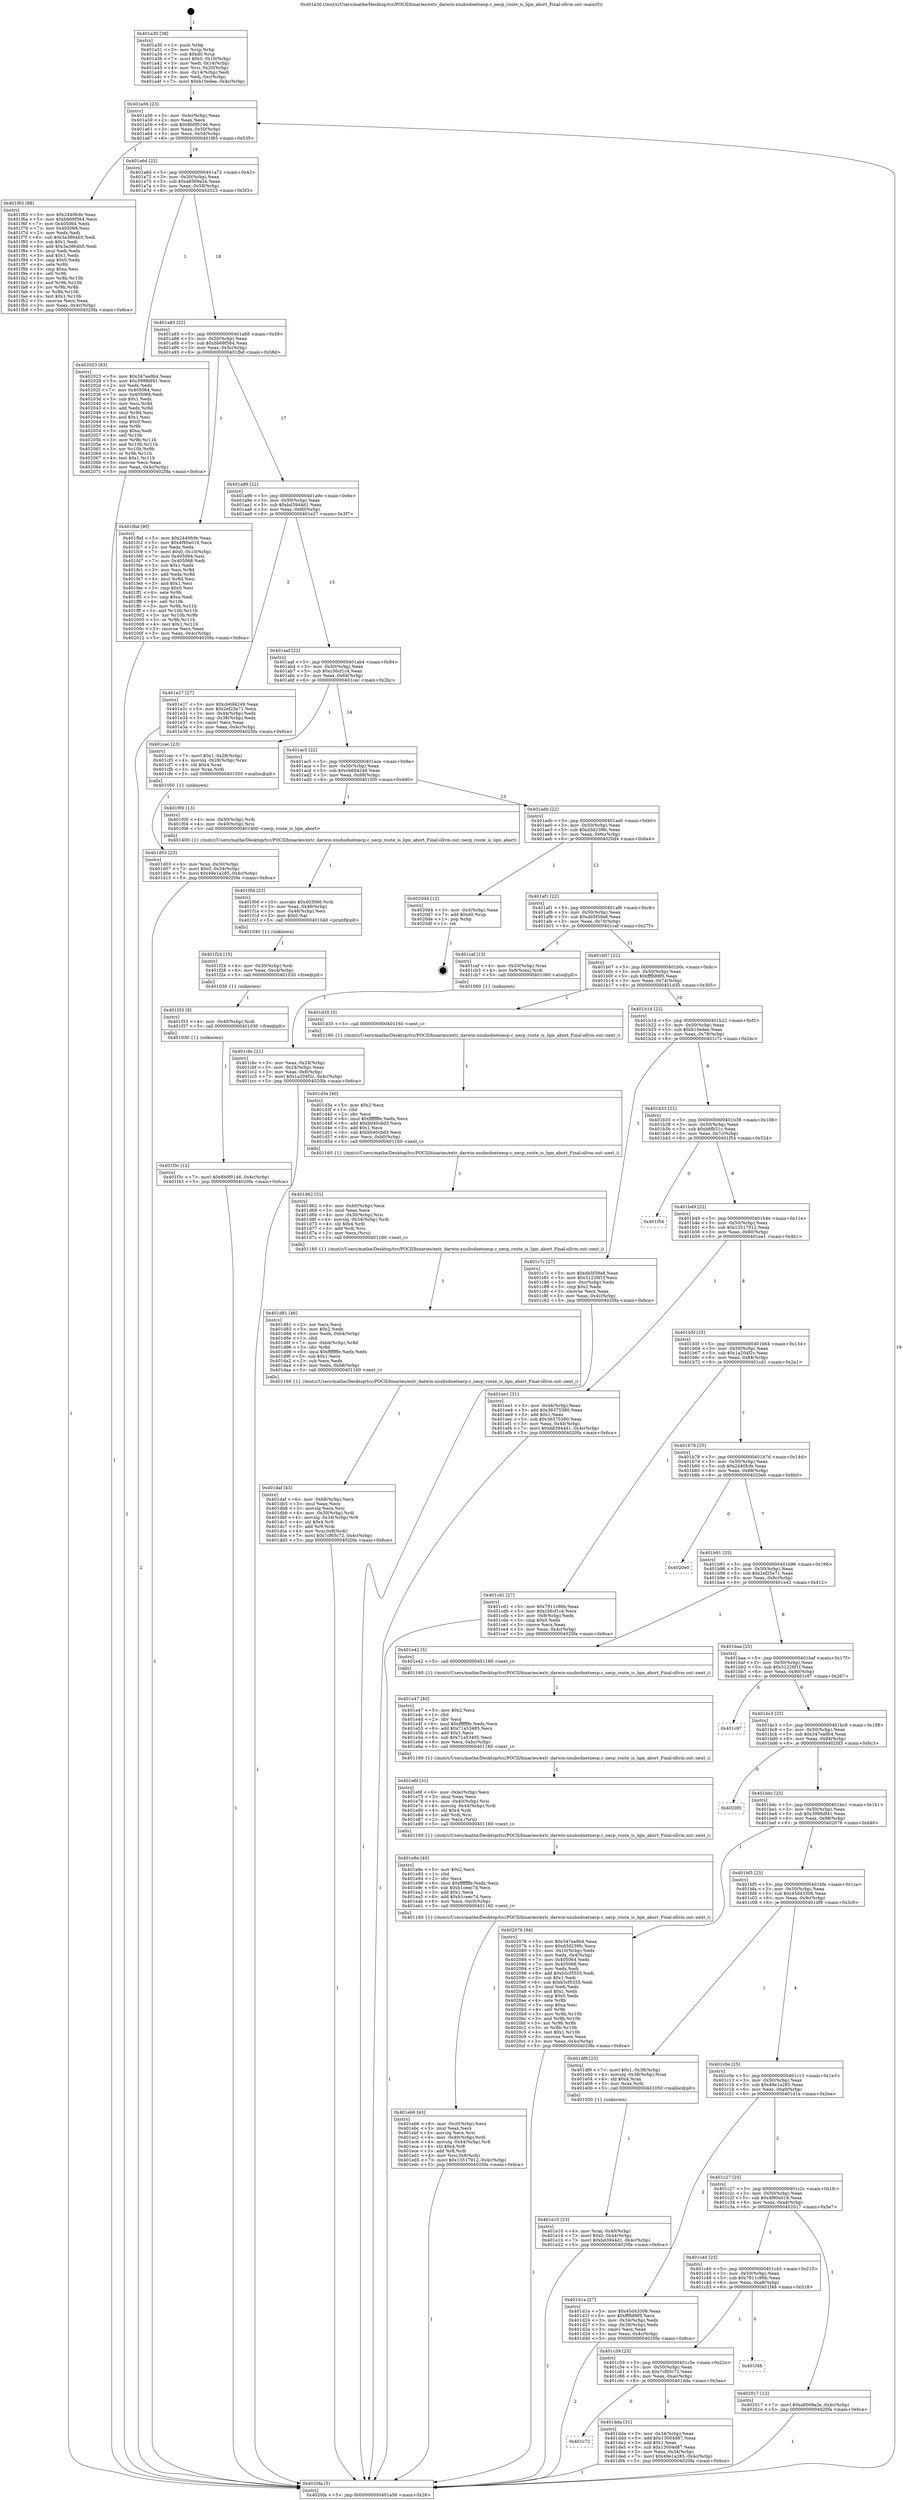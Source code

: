 digraph "0x401a30" {
  label = "0x401a30 (/mnt/c/Users/mathe/Desktop/tcc/POCII/binaries/extr_darwin-xnubsdnetnecp.c_necp_route_is_lqm_abort_Final-ollvm.out::main(0))"
  labelloc = "t"
  node[shape=record]

  Entry [label="",width=0.3,height=0.3,shape=circle,fillcolor=black,style=filled]
  "0x401a56" [label="{
     0x401a56 [23]\l
     | [instrs]\l
     &nbsp;&nbsp;0x401a56 \<+3\>: mov -0x4c(%rbp),%eax\l
     &nbsp;&nbsp;0x401a59 \<+2\>: mov %eax,%ecx\l
     &nbsp;&nbsp;0x401a5b \<+6\>: sub $0x8b0f0146,%ecx\l
     &nbsp;&nbsp;0x401a61 \<+3\>: mov %eax,-0x50(%rbp)\l
     &nbsp;&nbsp;0x401a64 \<+3\>: mov %ecx,-0x54(%rbp)\l
     &nbsp;&nbsp;0x401a67 \<+6\>: je 0000000000401f65 \<main+0x535\>\l
  }"]
  "0x401f65" [label="{
     0x401f65 [88]\l
     | [instrs]\l
     &nbsp;&nbsp;0x401f65 \<+5\>: mov $0x2440fcfe,%eax\l
     &nbsp;&nbsp;0x401f6a \<+5\>: mov $0xbb69f564,%ecx\l
     &nbsp;&nbsp;0x401f6f \<+7\>: mov 0x405064,%edx\l
     &nbsp;&nbsp;0x401f76 \<+7\>: mov 0x405068,%esi\l
     &nbsp;&nbsp;0x401f7d \<+2\>: mov %edx,%edi\l
     &nbsp;&nbsp;0x401f7f \<+6\>: sub $0x3a3864b5,%edi\l
     &nbsp;&nbsp;0x401f85 \<+3\>: sub $0x1,%edi\l
     &nbsp;&nbsp;0x401f88 \<+6\>: add $0x3a3864b5,%edi\l
     &nbsp;&nbsp;0x401f8e \<+3\>: imul %edi,%edx\l
     &nbsp;&nbsp;0x401f91 \<+3\>: and $0x1,%edx\l
     &nbsp;&nbsp;0x401f94 \<+3\>: cmp $0x0,%edx\l
     &nbsp;&nbsp;0x401f97 \<+4\>: sete %r8b\l
     &nbsp;&nbsp;0x401f9b \<+3\>: cmp $0xa,%esi\l
     &nbsp;&nbsp;0x401f9e \<+4\>: setl %r9b\l
     &nbsp;&nbsp;0x401fa2 \<+3\>: mov %r8b,%r10b\l
     &nbsp;&nbsp;0x401fa5 \<+3\>: and %r9b,%r10b\l
     &nbsp;&nbsp;0x401fa8 \<+3\>: xor %r9b,%r8b\l
     &nbsp;&nbsp;0x401fab \<+3\>: or %r8b,%r10b\l
     &nbsp;&nbsp;0x401fae \<+4\>: test $0x1,%r10b\l
     &nbsp;&nbsp;0x401fb2 \<+3\>: cmovne %ecx,%eax\l
     &nbsp;&nbsp;0x401fb5 \<+3\>: mov %eax,-0x4c(%rbp)\l
     &nbsp;&nbsp;0x401fb8 \<+5\>: jmp 00000000004020fa \<main+0x6ca\>\l
  }"]
  "0x401a6d" [label="{
     0x401a6d [22]\l
     | [instrs]\l
     &nbsp;&nbsp;0x401a6d \<+5\>: jmp 0000000000401a72 \<main+0x42\>\l
     &nbsp;&nbsp;0x401a72 \<+3\>: mov -0x50(%rbp),%eax\l
     &nbsp;&nbsp;0x401a75 \<+5\>: sub $0xa8569a2e,%eax\l
     &nbsp;&nbsp;0x401a7a \<+3\>: mov %eax,-0x58(%rbp)\l
     &nbsp;&nbsp;0x401a7d \<+6\>: je 0000000000402023 \<main+0x5f3\>\l
  }"]
  Exit [label="",width=0.3,height=0.3,shape=circle,fillcolor=black,style=filled,peripheries=2]
  "0x402023" [label="{
     0x402023 [83]\l
     | [instrs]\l
     &nbsp;&nbsp;0x402023 \<+5\>: mov $0x347ea9b4,%eax\l
     &nbsp;&nbsp;0x402028 \<+5\>: mov $0x3998df41,%ecx\l
     &nbsp;&nbsp;0x40202d \<+2\>: xor %edx,%edx\l
     &nbsp;&nbsp;0x40202f \<+7\>: mov 0x405064,%esi\l
     &nbsp;&nbsp;0x402036 \<+7\>: mov 0x405068,%edi\l
     &nbsp;&nbsp;0x40203d \<+3\>: sub $0x1,%edx\l
     &nbsp;&nbsp;0x402040 \<+3\>: mov %esi,%r8d\l
     &nbsp;&nbsp;0x402043 \<+3\>: add %edx,%r8d\l
     &nbsp;&nbsp;0x402046 \<+4\>: imul %r8d,%esi\l
     &nbsp;&nbsp;0x40204a \<+3\>: and $0x1,%esi\l
     &nbsp;&nbsp;0x40204d \<+3\>: cmp $0x0,%esi\l
     &nbsp;&nbsp;0x402050 \<+4\>: sete %r9b\l
     &nbsp;&nbsp;0x402054 \<+3\>: cmp $0xa,%edi\l
     &nbsp;&nbsp;0x402057 \<+4\>: setl %r10b\l
     &nbsp;&nbsp;0x40205b \<+3\>: mov %r9b,%r11b\l
     &nbsp;&nbsp;0x40205e \<+3\>: and %r10b,%r11b\l
     &nbsp;&nbsp;0x402061 \<+3\>: xor %r10b,%r9b\l
     &nbsp;&nbsp;0x402064 \<+3\>: or %r9b,%r11b\l
     &nbsp;&nbsp;0x402067 \<+4\>: test $0x1,%r11b\l
     &nbsp;&nbsp;0x40206b \<+3\>: cmovne %ecx,%eax\l
     &nbsp;&nbsp;0x40206e \<+3\>: mov %eax,-0x4c(%rbp)\l
     &nbsp;&nbsp;0x402071 \<+5\>: jmp 00000000004020fa \<main+0x6ca\>\l
  }"]
  "0x401a83" [label="{
     0x401a83 [22]\l
     | [instrs]\l
     &nbsp;&nbsp;0x401a83 \<+5\>: jmp 0000000000401a88 \<main+0x58\>\l
     &nbsp;&nbsp;0x401a88 \<+3\>: mov -0x50(%rbp),%eax\l
     &nbsp;&nbsp;0x401a8b \<+5\>: sub $0xbb69f564,%eax\l
     &nbsp;&nbsp;0x401a90 \<+3\>: mov %eax,-0x5c(%rbp)\l
     &nbsp;&nbsp;0x401a93 \<+6\>: je 0000000000401fbd \<main+0x58d\>\l
  }"]
  "0x401f3c" [label="{
     0x401f3c [12]\l
     | [instrs]\l
     &nbsp;&nbsp;0x401f3c \<+7\>: movl $0x8b0f0146,-0x4c(%rbp)\l
     &nbsp;&nbsp;0x401f43 \<+5\>: jmp 00000000004020fa \<main+0x6ca\>\l
  }"]
  "0x401fbd" [label="{
     0x401fbd [90]\l
     | [instrs]\l
     &nbsp;&nbsp;0x401fbd \<+5\>: mov $0x2440fcfe,%eax\l
     &nbsp;&nbsp;0x401fc2 \<+5\>: mov $0x4f90a016,%ecx\l
     &nbsp;&nbsp;0x401fc7 \<+2\>: xor %edx,%edx\l
     &nbsp;&nbsp;0x401fc9 \<+7\>: movl $0x0,-0x10(%rbp)\l
     &nbsp;&nbsp;0x401fd0 \<+7\>: mov 0x405064,%esi\l
     &nbsp;&nbsp;0x401fd7 \<+7\>: mov 0x405068,%edi\l
     &nbsp;&nbsp;0x401fde \<+3\>: sub $0x1,%edx\l
     &nbsp;&nbsp;0x401fe1 \<+3\>: mov %esi,%r8d\l
     &nbsp;&nbsp;0x401fe4 \<+3\>: add %edx,%r8d\l
     &nbsp;&nbsp;0x401fe7 \<+4\>: imul %r8d,%esi\l
     &nbsp;&nbsp;0x401feb \<+3\>: and $0x1,%esi\l
     &nbsp;&nbsp;0x401fee \<+3\>: cmp $0x0,%esi\l
     &nbsp;&nbsp;0x401ff1 \<+4\>: sete %r9b\l
     &nbsp;&nbsp;0x401ff5 \<+3\>: cmp $0xa,%edi\l
     &nbsp;&nbsp;0x401ff8 \<+4\>: setl %r10b\l
     &nbsp;&nbsp;0x401ffc \<+3\>: mov %r9b,%r11b\l
     &nbsp;&nbsp;0x401fff \<+3\>: and %r10b,%r11b\l
     &nbsp;&nbsp;0x402002 \<+3\>: xor %r10b,%r9b\l
     &nbsp;&nbsp;0x402005 \<+3\>: or %r9b,%r11b\l
     &nbsp;&nbsp;0x402008 \<+4\>: test $0x1,%r11b\l
     &nbsp;&nbsp;0x40200c \<+3\>: cmovne %ecx,%eax\l
     &nbsp;&nbsp;0x40200f \<+3\>: mov %eax,-0x4c(%rbp)\l
     &nbsp;&nbsp;0x402012 \<+5\>: jmp 00000000004020fa \<main+0x6ca\>\l
  }"]
  "0x401a99" [label="{
     0x401a99 [22]\l
     | [instrs]\l
     &nbsp;&nbsp;0x401a99 \<+5\>: jmp 0000000000401a9e \<main+0x6e\>\l
     &nbsp;&nbsp;0x401a9e \<+3\>: mov -0x50(%rbp),%eax\l
     &nbsp;&nbsp;0x401aa1 \<+5\>: sub $0xbd3944d1,%eax\l
     &nbsp;&nbsp;0x401aa6 \<+3\>: mov %eax,-0x60(%rbp)\l
     &nbsp;&nbsp;0x401aa9 \<+6\>: je 0000000000401e27 \<main+0x3f7\>\l
  }"]
  "0x401f33" [label="{
     0x401f33 [9]\l
     | [instrs]\l
     &nbsp;&nbsp;0x401f33 \<+4\>: mov -0x40(%rbp),%rdi\l
     &nbsp;&nbsp;0x401f37 \<+5\>: call 0000000000401030 \<free@plt\>\l
     | [calls]\l
     &nbsp;&nbsp;0x401030 \{1\} (unknown)\l
  }"]
  "0x401e27" [label="{
     0x401e27 [27]\l
     | [instrs]\l
     &nbsp;&nbsp;0x401e27 \<+5\>: mov $0xcb694249,%eax\l
     &nbsp;&nbsp;0x401e2c \<+5\>: mov $0x2ef25e71,%ecx\l
     &nbsp;&nbsp;0x401e31 \<+3\>: mov -0x44(%rbp),%edx\l
     &nbsp;&nbsp;0x401e34 \<+3\>: cmp -0x38(%rbp),%edx\l
     &nbsp;&nbsp;0x401e37 \<+3\>: cmovl %ecx,%eax\l
     &nbsp;&nbsp;0x401e3a \<+3\>: mov %eax,-0x4c(%rbp)\l
     &nbsp;&nbsp;0x401e3d \<+5\>: jmp 00000000004020fa \<main+0x6ca\>\l
  }"]
  "0x401aaf" [label="{
     0x401aaf [22]\l
     | [instrs]\l
     &nbsp;&nbsp;0x401aaf \<+5\>: jmp 0000000000401ab4 \<main+0x84\>\l
     &nbsp;&nbsp;0x401ab4 \<+3\>: mov -0x50(%rbp),%eax\l
     &nbsp;&nbsp;0x401ab7 \<+5\>: sub $0xc56cf1c4,%eax\l
     &nbsp;&nbsp;0x401abc \<+3\>: mov %eax,-0x64(%rbp)\l
     &nbsp;&nbsp;0x401abf \<+6\>: je 0000000000401cec \<main+0x2bc\>\l
  }"]
  "0x401f24" [label="{
     0x401f24 [15]\l
     | [instrs]\l
     &nbsp;&nbsp;0x401f24 \<+4\>: mov -0x30(%rbp),%rdi\l
     &nbsp;&nbsp;0x401f28 \<+6\>: mov %eax,-0xc4(%rbp)\l
     &nbsp;&nbsp;0x401f2e \<+5\>: call 0000000000401030 \<free@plt\>\l
     | [calls]\l
     &nbsp;&nbsp;0x401030 \{1\} (unknown)\l
  }"]
  "0x401cec" [label="{
     0x401cec [23]\l
     | [instrs]\l
     &nbsp;&nbsp;0x401cec \<+7\>: movl $0x1,-0x28(%rbp)\l
     &nbsp;&nbsp;0x401cf3 \<+4\>: movslq -0x28(%rbp),%rax\l
     &nbsp;&nbsp;0x401cf7 \<+4\>: shl $0x4,%rax\l
     &nbsp;&nbsp;0x401cfb \<+3\>: mov %rax,%rdi\l
     &nbsp;&nbsp;0x401cfe \<+5\>: call 0000000000401050 \<malloc@plt\>\l
     | [calls]\l
     &nbsp;&nbsp;0x401050 \{1\} (unknown)\l
  }"]
  "0x401ac5" [label="{
     0x401ac5 [22]\l
     | [instrs]\l
     &nbsp;&nbsp;0x401ac5 \<+5\>: jmp 0000000000401aca \<main+0x9a\>\l
     &nbsp;&nbsp;0x401aca \<+3\>: mov -0x50(%rbp),%eax\l
     &nbsp;&nbsp;0x401acd \<+5\>: sub $0xcb694249,%eax\l
     &nbsp;&nbsp;0x401ad2 \<+3\>: mov %eax,-0x68(%rbp)\l
     &nbsp;&nbsp;0x401ad5 \<+6\>: je 0000000000401f00 \<main+0x4d0\>\l
  }"]
  "0x401f0d" [label="{
     0x401f0d [23]\l
     | [instrs]\l
     &nbsp;&nbsp;0x401f0d \<+10\>: movabs $0x4030b6,%rdi\l
     &nbsp;&nbsp;0x401f17 \<+3\>: mov %eax,-0x48(%rbp)\l
     &nbsp;&nbsp;0x401f1a \<+3\>: mov -0x48(%rbp),%esi\l
     &nbsp;&nbsp;0x401f1d \<+2\>: mov $0x0,%al\l
     &nbsp;&nbsp;0x401f1f \<+5\>: call 0000000000401040 \<printf@plt\>\l
     | [calls]\l
     &nbsp;&nbsp;0x401040 \{1\} (unknown)\l
  }"]
  "0x401f00" [label="{
     0x401f00 [13]\l
     | [instrs]\l
     &nbsp;&nbsp;0x401f00 \<+4\>: mov -0x30(%rbp),%rdi\l
     &nbsp;&nbsp;0x401f04 \<+4\>: mov -0x40(%rbp),%rsi\l
     &nbsp;&nbsp;0x401f08 \<+5\>: call 0000000000401400 \<necp_route_is_lqm_abort\>\l
     | [calls]\l
     &nbsp;&nbsp;0x401400 \{1\} (/mnt/c/Users/mathe/Desktop/tcc/POCII/binaries/extr_darwin-xnubsdnetnecp.c_necp_route_is_lqm_abort_Final-ollvm.out::necp_route_is_lqm_abort)\l
  }"]
  "0x401adb" [label="{
     0x401adb [22]\l
     | [instrs]\l
     &nbsp;&nbsp;0x401adb \<+5\>: jmp 0000000000401ae0 \<main+0xb0\>\l
     &nbsp;&nbsp;0x401ae0 \<+3\>: mov -0x50(%rbp),%eax\l
     &nbsp;&nbsp;0x401ae3 \<+5\>: sub $0xd3d239fc,%eax\l
     &nbsp;&nbsp;0x401ae8 \<+3\>: mov %eax,-0x6c(%rbp)\l
     &nbsp;&nbsp;0x401aeb \<+6\>: je 00000000004020d4 \<main+0x6a4\>\l
  }"]
  "0x401eb6" [label="{
     0x401eb6 [43]\l
     | [instrs]\l
     &nbsp;&nbsp;0x401eb6 \<+6\>: mov -0xc0(%rbp),%ecx\l
     &nbsp;&nbsp;0x401ebc \<+3\>: imul %eax,%ecx\l
     &nbsp;&nbsp;0x401ebf \<+3\>: movslq %ecx,%rsi\l
     &nbsp;&nbsp;0x401ec2 \<+4\>: mov -0x40(%rbp),%rdi\l
     &nbsp;&nbsp;0x401ec6 \<+4\>: movslq -0x44(%rbp),%r8\l
     &nbsp;&nbsp;0x401eca \<+4\>: shl $0x4,%r8\l
     &nbsp;&nbsp;0x401ece \<+3\>: add %r8,%rdi\l
     &nbsp;&nbsp;0x401ed1 \<+4\>: mov %rsi,0x8(%rdi)\l
     &nbsp;&nbsp;0x401ed5 \<+7\>: movl $0x13517912,-0x4c(%rbp)\l
     &nbsp;&nbsp;0x401edc \<+5\>: jmp 00000000004020fa \<main+0x6ca\>\l
  }"]
  "0x4020d4" [label="{
     0x4020d4 [12]\l
     | [instrs]\l
     &nbsp;&nbsp;0x4020d4 \<+3\>: mov -0x4(%rbp),%eax\l
     &nbsp;&nbsp;0x4020d7 \<+7\>: add $0xd0,%rsp\l
     &nbsp;&nbsp;0x4020de \<+1\>: pop %rbp\l
     &nbsp;&nbsp;0x4020df \<+1\>: ret\l
  }"]
  "0x401af1" [label="{
     0x401af1 [22]\l
     | [instrs]\l
     &nbsp;&nbsp;0x401af1 \<+5\>: jmp 0000000000401af6 \<main+0xc6\>\l
     &nbsp;&nbsp;0x401af6 \<+3\>: mov -0x50(%rbp),%eax\l
     &nbsp;&nbsp;0x401af9 \<+5\>: sub $0xdb5f39a8,%eax\l
     &nbsp;&nbsp;0x401afe \<+3\>: mov %eax,-0x70(%rbp)\l
     &nbsp;&nbsp;0x401b01 \<+6\>: je 0000000000401caf \<main+0x27f\>\l
  }"]
  "0x401e8e" [label="{
     0x401e8e [40]\l
     | [instrs]\l
     &nbsp;&nbsp;0x401e8e \<+5\>: mov $0x2,%ecx\l
     &nbsp;&nbsp;0x401e93 \<+1\>: cltd\l
     &nbsp;&nbsp;0x401e94 \<+2\>: idiv %ecx\l
     &nbsp;&nbsp;0x401e96 \<+6\>: imul $0xfffffffe,%edx,%ecx\l
     &nbsp;&nbsp;0x401e9c \<+6\>: sub $0xb1ceec7d,%ecx\l
     &nbsp;&nbsp;0x401ea2 \<+3\>: add $0x1,%ecx\l
     &nbsp;&nbsp;0x401ea5 \<+6\>: add $0xb1ceec7d,%ecx\l
     &nbsp;&nbsp;0x401eab \<+6\>: mov %ecx,-0xc0(%rbp)\l
     &nbsp;&nbsp;0x401eb1 \<+5\>: call 0000000000401160 \<next_i\>\l
     | [calls]\l
     &nbsp;&nbsp;0x401160 \{1\} (/mnt/c/Users/mathe/Desktop/tcc/POCII/binaries/extr_darwin-xnubsdnetnecp.c_necp_route_is_lqm_abort_Final-ollvm.out::next_i)\l
  }"]
  "0x401caf" [label="{
     0x401caf [13]\l
     | [instrs]\l
     &nbsp;&nbsp;0x401caf \<+4\>: mov -0x20(%rbp),%rax\l
     &nbsp;&nbsp;0x401cb3 \<+4\>: mov 0x8(%rax),%rdi\l
     &nbsp;&nbsp;0x401cb7 \<+5\>: call 0000000000401060 \<atoi@plt\>\l
     | [calls]\l
     &nbsp;&nbsp;0x401060 \{1\} (unknown)\l
  }"]
  "0x401b07" [label="{
     0x401b07 [22]\l
     | [instrs]\l
     &nbsp;&nbsp;0x401b07 \<+5\>: jmp 0000000000401b0c \<main+0xdc\>\l
     &nbsp;&nbsp;0x401b0c \<+3\>: mov -0x50(%rbp),%eax\l
     &nbsp;&nbsp;0x401b0f \<+5\>: sub $0xfffb89f5,%eax\l
     &nbsp;&nbsp;0x401b14 \<+3\>: mov %eax,-0x74(%rbp)\l
     &nbsp;&nbsp;0x401b17 \<+6\>: je 0000000000401d35 \<main+0x305\>\l
  }"]
  "0x401e6f" [label="{
     0x401e6f [31]\l
     | [instrs]\l
     &nbsp;&nbsp;0x401e6f \<+6\>: mov -0xbc(%rbp),%ecx\l
     &nbsp;&nbsp;0x401e75 \<+3\>: imul %eax,%ecx\l
     &nbsp;&nbsp;0x401e78 \<+4\>: mov -0x40(%rbp),%rsi\l
     &nbsp;&nbsp;0x401e7c \<+4\>: movslq -0x44(%rbp),%rdi\l
     &nbsp;&nbsp;0x401e80 \<+4\>: shl $0x4,%rdi\l
     &nbsp;&nbsp;0x401e84 \<+3\>: add %rdi,%rsi\l
     &nbsp;&nbsp;0x401e87 \<+2\>: mov %ecx,(%rsi)\l
     &nbsp;&nbsp;0x401e89 \<+5\>: call 0000000000401160 \<next_i\>\l
     | [calls]\l
     &nbsp;&nbsp;0x401160 \{1\} (/mnt/c/Users/mathe/Desktop/tcc/POCII/binaries/extr_darwin-xnubsdnetnecp.c_necp_route_is_lqm_abort_Final-ollvm.out::next_i)\l
  }"]
  "0x401d35" [label="{
     0x401d35 [5]\l
     | [instrs]\l
     &nbsp;&nbsp;0x401d35 \<+5\>: call 0000000000401160 \<next_i\>\l
     | [calls]\l
     &nbsp;&nbsp;0x401160 \{1\} (/mnt/c/Users/mathe/Desktop/tcc/POCII/binaries/extr_darwin-xnubsdnetnecp.c_necp_route_is_lqm_abort_Final-ollvm.out::next_i)\l
  }"]
  "0x401b1d" [label="{
     0x401b1d [22]\l
     | [instrs]\l
     &nbsp;&nbsp;0x401b1d \<+5\>: jmp 0000000000401b22 \<main+0xf2\>\l
     &nbsp;&nbsp;0x401b22 \<+3\>: mov -0x50(%rbp),%eax\l
     &nbsp;&nbsp;0x401b25 \<+5\>: sub $0xb10edee,%eax\l
     &nbsp;&nbsp;0x401b2a \<+3\>: mov %eax,-0x78(%rbp)\l
     &nbsp;&nbsp;0x401b2d \<+6\>: je 0000000000401c7c \<main+0x24c\>\l
  }"]
  "0x401e47" [label="{
     0x401e47 [40]\l
     | [instrs]\l
     &nbsp;&nbsp;0x401e47 \<+5\>: mov $0x2,%ecx\l
     &nbsp;&nbsp;0x401e4c \<+1\>: cltd\l
     &nbsp;&nbsp;0x401e4d \<+2\>: idiv %ecx\l
     &nbsp;&nbsp;0x401e4f \<+6\>: imul $0xfffffffe,%edx,%ecx\l
     &nbsp;&nbsp;0x401e55 \<+6\>: add $0x71a53485,%ecx\l
     &nbsp;&nbsp;0x401e5b \<+3\>: add $0x1,%ecx\l
     &nbsp;&nbsp;0x401e5e \<+6\>: sub $0x71a53485,%ecx\l
     &nbsp;&nbsp;0x401e64 \<+6\>: mov %ecx,-0xbc(%rbp)\l
     &nbsp;&nbsp;0x401e6a \<+5\>: call 0000000000401160 \<next_i\>\l
     | [calls]\l
     &nbsp;&nbsp;0x401160 \{1\} (/mnt/c/Users/mathe/Desktop/tcc/POCII/binaries/extr_darwin-xnubsdnetnecp.c_necp_route_is_lqm_abort_Final-ollvm.out::next_i)\l
  }"]
  "0x401c7c" [label="{
     0x401c7c [27]\l
     | [instrs]\l
     &nbsp;&nbsp;0x401c7c \<+5\>: mov $0xdb5f39a8,%eax\l
     &nbsp;&nbsp;0x401c81 \<+5\>: mov $0x31226f1f,%ecx\l
     &nbsp;&nbsp;0x401c86 \<+3\>: mov -0xc(%rbp),%edx\l
     &nbsp;&nbsp;0x401c89 \<+3\>: cmp $0x2,%edx\l
     &nbsp;&nbsp;0x401c8c \<+3\>: cmovne %ecx,%eax\l
     &nbsp;&nbsp;0x401c8f \<+3\>: mov %eax,-0x4c(%rbp)\l
     &nbsp;&nbsp;0x401c92 \<+5\>: jmp 00000000004020fa \<main+0x6ca\>\l
  }"]
  "0x401b33" [label="{
     0x401b33 [22]\l
     | [instrs]\l
     &nbsp;&nbsp;0x401b33 \<+5\>: jmp 0000000000401b38 \<main+0x108\>\l
     &nbsp;&nbsp;0x401b38 \<+3\>: mov -0x50(%rbp),%eax\l
     &nbsp;&nbsp;0x401b3b \<+5\>: sub $0xb8fb31c,%eax\l
     &nbsp;&nbsp;0x401b40 \<+3\>: mov %eax,-0x7c(%rbp)\l
     &nbsp;&nbsp;0x401b43 \<+6\>: je 0000000000401f54 \<main+0x524\>\l
  }"]
  "0x4020fa" [label="{
     0x4020fa [5]\l
     | [instrs]\l
     &nbsp;&nbsp;0x4020fa \<+5\>: jmp 0000000000401a56 \<main+0x26\>\l
  }"]
  "0x401a30" [label="{
     0x401a30 [38]\l
     | [instrs]\l
     &nbsp;&nbsp;0x401a30 \<+1\>: push %rbp\l
     &nbsp;&nbsp;0x401a31 \<+3\>: mov %rsp,%rbp\l
     &nbsp;&nbsp;0x401a34 \<+7\>: sub $0xd0,%rsp\l
     &nbsp;&nbsp;0x401a3b \<+7\>: movl $0x0,-0x10(%rbp)\l
     &nbsp;&nbsp;0x401a42 \<+3\>: mov %edi,-0x14(%rbp)\l
     &nbsp;&nbsp;0x401a45 \<+4\>: mov %rsi,-0x20(%rbp)\l
     &nbsp;&nbsp;0x401a49 \<+3\>: mov -0x14(%rbp),%edi\l
     &nbsp;&nbsp;0x401a4c \<+3\>: mov %edi,-0xc(%rbp)\l
     &nbsp;&nbsp;0x401a4f \<+7\>: movl $0xb10edee,-0x4c(%rbp)\l
  }"]
  "0x401cbc" [label="{
     0x401cbc [21]\l
     | [instrs]\l
     &nbsp;&nbsp;0x401cbc \<+3\>: mov %eax,-0x24(%rbp)\l
     &nbsp;&nbsp;0x401cbf \<+3\>: mov -0x24(%rbp),%eax\l
     &nbsp;&nbsp;0x401cc2 \<+3\>: mov %eax,-0x8(%rbp)\l
     &nbsp;&nbsp;0x401cc5 \<+7\>: movl $0x1a204f2c,-0x4c(%rbp)\l
     &nbsp;&nbsp;0x401ccc \<+5\>: jmp 00000000004020fa \<main+0x6ca\>\l
  }"]
  "0x401e10" [label="{
     0x401e10 [23]\l
     | [instrs]\l
     &nbsp;&nbsp;0x401e10 \<+4\>: mov %rax,-0x40(%rbp)\l
     &nbsp;&nbsp;0x401e14 \<+7\>: movl $0x0,-0x44(%rbp)\l
     &nbsp;&nbsp;0x401e1b \<+7\>: movl $0xbd3944d1,-0x4c(%rbp)\l
     &nbsp;&nbsp;0x401e22 \<+5\>: jmp 00000000004020fa \<main+0x6ca\>\l
  }"]
  "0x401f54" [label="{
     0x401f54\l
  }", style=dashed]
  "0x401b49" [label="{
     0x401b49 [22]\l
     | [instrs]\l
     &nbsp;&nbsp;0x401b49 \<+5\>: jmp 0000000000401b4e \<main+0x11e\>\l
     &nbsp;&nbsp;0x401b4e \<+3\>: mov -0x50(%rbp),%eax\l
     &nbsp;&nbsp;0x401b51 \<+5\>: sub $0x13517912,%eax\l
     &nbsp;&nbsp;0x401b56 \<+3\>: mov %eax,-0x80(%rbp)\l
     &nbsp;&nbsp;0x401b59 \<+6\>: je 0000000000401ee1 \<main+0x4b1\>\l
  }"]
  "0x401c72" [label="{
     0x401c72\l
  }", style=dashed]
  "0x401ee1" [label="{
     0x401ee1 [31]\l
     | [instrs]\l
     &nbsp;&nbsp;0x401ee1 \<+3\>: mov -0x44(%rbp),%eax\l
     &nbsp;&nbsp;0x401ee4 \<+5\>: add $0x36375380,%eax\l
     &nbsp;&nbsp;0x401ee9 \<+3\>: add $0x1,%eax\l
     &nbsp;&nbsp;0x401eec \<+5\>: sub $0x36375380,%eax\l
     &nbsp;&nbsp;0x401ef1 \<+3\>: mov %eax,-0x44(%rbp)\l
     &nbsp;&nbsp;0x401ef4 \<+7\>: movl $0xbd3944d1,-0x4c(%rbp)\l
     &nbsp;&nbsp;0x401efb \<+5\>: jmp 00000000004020fa \<main+0x6ca\>\l
  }"]
  "0x401b5f" [label="{
     0x401b5f [25]\l
     | [instrs]\l
     &nbsp;&nbsp;0x401b5f \<+5\>: jmp 0000000000401b64 \<main+0x134\>\l
     &nbsp;&nbsp;0x401b64 \<+3\>: mov -0x50(%rbp),%eax\l
     &nbsp;&nbsp;0x401b67 \<+5\>: sub $0x1a204f2c,%eax\l
     &nbsp;&nbsp;0x401b6c \<+6\>: mov %eax,-0x84(%rbp)\l
     &nbsp;&nbsp;0x401b72 \<+6\>: je 0000000000401cd1 \<main+0x2a1\>\l
  }"]
  "0x401dda" [label="{
     0x401dda [31]\l
     | [instrs]\l
     &nbsp;&nbsp;0x401dda \<+3\>: mov -0x34(%rbp),%eax\l
     &nbsp;&nbsp;0x401ddd \<+5\>: add $0x13004d87,%eax\l
     &nbsp;&nbsp;0x401de2 \<+3\>: add $0x1,%eax\l
     &nbsp;&nbsp;0x401de5 \<+5\>: sub $0x13004d87,%eax\l
     &nbsp;&nbsp;0x401dea \<+3\>: mov %eax,-0x34(%rbp)\l
     &nbsp;&nbsp;0x401ded \<+7\>: movl $0x49e1a285,-0x4c(%rbp)\l
     &nbsp;&nbsp;0x401df4 \<+5\>: jmp 00000000004020fa \<main+0x6ca\>\l
  }"]
  "0x401cd1" [label="{
     0x401cd1 [27]\l
     | [instrs]\l
     &nbsp;&nbsp;0x401cd1 \<+5\>: mov $0x7911c96b,%eax\l
     &nbsp;&nbsp;0x401cd6 \<+5\>: mov $0xc56cf1c4,%ecx\l
     &nbsp;&nbsp;0x401cdb \<+3\>: mov -0x8(%rbp),%edx\l
     &nbsp;&nbsp;0x401cde \<+3\>: cmp $0x0,%edx\l
     &nbsp;&nbsp;0x401ce1 \<+3\>: cmove %ecx,%eax\l
     &nbsp;&nbsp;0x401ce4 \<+3\>: mov %eax,-0x4c(%rbp)\l
     &nbsp;&nbsp;0x401ce7 \<+5\>: jmp 00000000004020fa \<main+0x6ca\>\l
  }"]
  "0x401b78" [label="{
     0x401b78 [25]\l
     | [instrs]\l
     &nbsp;&nbsp;0x401b78 \<+5\>: jmp 0000000000401b7d \<main+0x14d\>\l
     &nbsp;&nbsp;0x401b7d \<+3\>: mov -0x50(%rbp),%eax\l
     &nbsp;&nbsp;0x401b80 \<+5\>: sub $0x2440fcfe,%eax\l
     &nbsp;&nbsp;0x401b85 \<+6\>: mov %eax,-0x88(%rbp)\l
     &nbsp;&nbsp;0x401b8b \<+6\>: je 00000000004020e0 \<main+0x6b0\>\l
  }"]
  "0x401d03" [label="{
     0x401d03 [23]\l
     | [instrs]\l
     &nbsp;&nbsp;0x401d03 \<+4\>: mov %rax,-0x30(%rbp)\l
     &nbsp;&nbsp;0x401d07 \<+7\>: movl $0x0,-0x34(%rbp)\l
     &nbsp;&nbsp;0x401d0e \<+7\>: movl $0x49e1a285,-0x4c(%rbp)\l
     &nbsp;&nbsp;0x401d15 \<+5\>: jmp 00000000004020fa \<main+0x6ca\>\l
  }"]
  "0x401c59" [label="{
     0x401c59 [25]\l
     | [instrs]\l
     &nbsp;&nbsp;0x401c59 \<+5\>: jmp 0000000000401c5e \<main+0x22e\>\l
     &nbsp;&nbsp;0x401c5e \<+3\>: mov -0x50(%rbp),%eax\l
     &nbsp;&nbsp;0x401c61 \<+5\>: sub $0x7cf65c72,%eax\l
     &nbsp;&nbsp;0x401c66 \<+6\>: mov %eax,-0xac(%rbp)\l
     &nbsp;&nbsp;0x401c6c \<+6\>: je 0000000000401dda \<main+0x3aa\>\l
  }"]
  "0x4020e0" [label="{
     0x4020e0\l
  }", style=dashed]
  "0x401b91" [label="{
     0x401b91 [25]\l
     | [instrs]\l
     &nbsp;&nbsp;0x401b91 \<+5\>: jmp 0000000000401b96 \<main+0x166\>\l
     &nbsp;&nbsp;0x401b96 \<+3\>: mov -0x50(%rbp),%eax\l
     &nbsp;&nbsp;0x401b99 \<+5\>: sub $0x2ef25e71,%eax\l
     &nbsp;&nbsp;0x401b9e \<+6\>: mov %eax,-0x8c(%rbp)\l
     &nbsp;&nbsp;0x401ba4 \<+6\>: je 0000000000401e42 \<main+0x412\>\l
  }"]
  "0x401f48" [label="{
     0x401f48\l
  }", style=dashed]
  "0x401e42" [label="{
     0x401e42 [5]\l
     | [instrs]\l
     &nbsp;&nbsp;0x401e42 \<+5\>: call 0000000000401160 \<next_i\>\l
     | [calls]\l
     &nbsp;&nbsp;0x401160 \{1\} (/mnt/c/Users/mathe/Desktop/tcc/POCII/binaries/extr_darwin-xnubsdnetnecp.c_necp_route_is_lqm_abort_Final-ollvm.out::next_i)\l
  }"]
  "0x401baa" [label="{
     0x401baa [25]\l
     | [instrs]\l
     &nbsp;&nbsp;0x401baa \<+5\>: jmp 0000000000401baf \<main+0x17f\>\l
     &nbsp;&nbsp;0x401baf \<+3\>: mov -0x50(%rbp),%eax\l
     &nbsp;&nbsp;0x401bb2 \<+5\>: sub $0x31226f1f,%eax\l
     &nbsp;&nbsp;0x401bb7 \<+6\>: mov %eax,-0x90(%rbp)\l
     &nbsp;&nbsp;0x401bbd \<+6\>: je 0000000000401c97 \<main+0x267\>\l
  }"]
  "0x401c40" [label="{
     0x401c40 [25]\l
     | [instrs]\l
     &nbsp;&nbsp;0x401c40 \<+5\>: jmp 0000000000401c45 \<main+0x215\>\l
     &nbsp;&nbsp;0x401c45 \<+3\>: mov -0x50(%rbp),%eax\l
     &nbsp;&nbsp;0x401c48 \<+5\>: sub $0x7911c96b,%eax\l
     &nbsp;&nbsp;0x401c4d \<+6\>: mov %eax,-0xa8(%rbp)\l
     &nbsp;&nbsp;0x401c53 \<+6\>: je 0000000000401f48 \<main+0x518\>\l
  }"]
  "0x401c97" [label="{
     0x401c97\l
  }", style=dashed]
  "0x401bc3" [label="{
     0x401bc3 [25]\l
     | [instrs]\l
     &nbsp;&nbsp;0x401bc3 \<+5\>: jmp 0000000000401bc8 \<main+0x198\>\l
     &nbsp;&nbsp;0x401bc8 \<+3\>: mov -0x50(%rbp),%eax\l
     &nbsp;&nbsp;0x401bcb \<+5\>: sub $0x347ea9b4,%eax\l
     &nbsp;&nbsp;0x401bd0 \<+6\>: mov %eax,-0x94(%rbp)\l
     &nbsp;&nbsp;0x401bd6 \<+6\>: je 00000000004020f3 \<main+0x6c3\>\l
  }"]
  "0x402017" [label="{
     0x402017 [12]\l
     | [instrs]\l
     &nbsp;&nbsp;0x402017 \<+7\>: movl $0xa8569a2e,-0x4c(%rbp)\l
     &nbsp;&nbsp;0x40201e \<+5\>: jmp 00000000004020fa \<main+0x6ca\>\l
  }"]
  "0x4020f3" [label="{
     0x4020f3\l
  }", style=dashed]
  "0x401bdc" [label="{
     0x401bdc [25]\l
     | [instrs]\l
     &nbsp;&nbsp;0x401bdc \<+5\>: jmp 0000000000401be1 \<main+0x1b1\>\l
     &nbsp;&nbsp;0x401be1 \<+3\>: mov -0x50(%rbp),%eax\l
     &nbsp;&nbsp;0x401be4 \<+5\>: sub $0x3998df41,%eax\l
     &nbsp;&nbsp;0x401be9 \<+6\>: mov %eax,-0x98(%rbp)\l
     &nbsp;&nbsp;0x401bef \<+6\>: je 0000000000402076 \<main+0x646\>\l
  }"]
  "0x401daf" [label="{
     0x401daf [43]\l
     | [instrs]\l
     &nbsp;&nbsp;0x401daf \<+6\>: mov -0xb8(%rbp),%ecx\l
     &nbsp;&nbsp;0x401db5 \<+3\>: imul %eax,%ecx\l
     &nbsp;&nbsp;0x401db8 \<+3\>: movslq %ecx,%rsi\l
     &nbsp;&nbsp;0x401dbb \<+4\>: mov -0x30(%rbp),%rdi\l
     &nbsp;&nbsp;0x401dbf \<+4\>: movslq -0x34(%rbp),%r9\l
     &nbsp;&nbsp;0x401dc3 \<+4\>: shl $0x4,%r9\l
     &nbsp;&nbsp;0x401dc7 \<+3\>: add %r9,%rdi\l
     &nbsp;&nbsp;0x401dca \<+4\>: mov %rsi,0x8(%rdi)\l
     &nbsp;&nbsp;0x401dce \<+7\>: movl $0x7cf65c72,-0x4c(%rbp)\l
     &nbsp;&nbsp;0x401dd5 \<+5\>: jmp 00000000004020fa \<main+0x6ca\>\l
  }"]
  "0x402076" [label="{
     0x402076 [94]\l
     | [instrs]\l
     &nbsp;&nbsp;0x402076 \<+5\>: mov $0x347ea9b4,%eax\l
     &nbsp;&nbsp;0x40207b \<+5\>: mov $0xd3d239fc,%ecx\l
     &nbsp;&nbsp;0x402080 \<+3\>: mov -0x10(%rbp),%edx\l
     &nbsp;&nbsp;0x402083 \<+3\>: mov %edx,-0x4(%rbp)\l
     &nbsp;&nbsp;0x402086 \<+7\>: mov 0x405064,%edx\l
     &nbsp;&nbsp;0x40208d \<+7\>: mov 0x405068,%esi\l
     &nbsp;&nbsp;0x402094 \<+2\>: mov %edx,%edi\l
     &nbsp;&nbsp;0x402096 \<+6\>: add $0xb5cf5555,%edi\l
     &nbsp;&nbsp;0x40209c \<+3\>: sub $0x1,%edi\l
     &nbsp;&nbsp;0x40209f \<+6\>: sub $0xb5cf5555,%edi\l
     &nbsp;&nbsp;0x4020a5 \<+3\>: imul %edi,%edx\l
     &nbsp;&nbsp;0x4020a8 \<+3\>: and $0x1,%edx\l
     &nbsp;&nbsp;0x4020ab \<+3\>: cmp $0x0,%edx\l
     &nbsp;&nbsp;0x4020ae \<+4\>: sete %r8b\l
     &nbsp;&nbsp;0x4020b2 \<+3\>: cmp $0xa,%esi\l
     &nbsp;&nbsp;0x4020b5 \<+4\>: setl %r9b\l
     &nbsp;&nbsp;0x4020b9 \<+3\>: mov %r8b,%r10b\l
     &nbsp;&nbsp;0x4020bc \<+3\>: and %r9b,%r10b\l
     &nbsp;&nbsp;0x4020bf \<+3\>: xor %r9b,%r8b\l
     &nbsp;&nbsp;0x4020c2 \<+3\>: or %r8b,%r10b\l
     &nbsp;&nbsp;0x4020c5 \<+4\>: test $0x1,%r10b\l
     &nbsp;&nbsp;0x4020c9 \<+3\>: cmovne %ecx,%eax\l
     &nbsp;&nbsp;0x4020cc \<+3\>: mov %eax,-0x4c(%rbp)\l
     &nbsp;&nbsp;0x4020cf \<+5\>: jmp 00000000004020fa \<main+0x6ca\>\l
  }"]
  "0x401bf5" [label="{
     0x401bf5 [25]\l
     | [instrs]\l
     &nbsp;&nbsp;0x401bf5 \<+5\>: jmp 0000000000401bfa \<main+0x1ca\>\l
     &nbsp;&nbsp;0x401bfa \<+3\>: mov -0x50(%rbp),%eax\l
     &nbsp;&nbsp;0x401bfd \<+5\>: sub $0x45d43306,%eax\l
     &nbsp;&nbsp;0x401c02 \<+6\>: mov %eax,-0x9c(%rbp)\l
     &nbsp;&nbsp;0x401c08 \<+6\>: je 0000000000401df9 \<main+0x3c9\>\l
  }"]
  "0x401d81" [label="{
     0x401d81 [46]\l
     | [instrs]\l
     &nbsp;&nbsp;0x401d81 \<+2\>: xor %ecx,%ecx\l
     &nbsp;&nbsp;0x401d83 \<+5\>: mov $0x2,%edx\l
     &nbsp;&nbsp;0x401d88 \<+6\>: mov %edx,-0xb4(%rbp)\l
     &nbsp;&nbsp;0x401d8e \<+1\>: cltd\l
     &nbsp;&nbsp;0x401d8f \<+7\>: mov -0xb4(%rbp),%r8d\l
     &nbsp;&nbsp;0x401d96 \<+3\>: idiv %r8d\l
     &nbsp;&nbsp;0x401d99 \<+6\>: imul $0xfffffffe,%edx,%edx\l
     &nbsp;&nbsp;0x401d9f \<+3\>: sub $0x1,%ecx\l
     &nbsp;&nbsp;0x401da2 \<+2\>: sub %ecx,%edx\l
     &nbsp;&nbsp;0x401da4 \<+6\>: mov %edx,-0xb8(%rbp)\l
     &nbsp;&nbsp;0x401daa \<+5\>: call 0000000000401160 \<next_i\>\l
     | [calls]\l
     &nbsp;&nbsp;0x401160 \{1\} (/mnt/c/Users/mathe/Desktop/tcc/POCII/binaries/extr_darwin-xnubsdnetnecp.c_necp_route_is_lqm_abort_Final-ollvm.out::next_i)\l
  }"]
  "0x401df9" [label="{
     0x401df9 [23]\l
     | [instrs]\l
     &nbsp;&nbsp;0x401df9 \<+7\>: movl $0x1,-0x38(%rbp)\l
     &nbsp;&nbsp;0x401e00 \<+4\>: movslq -0x38(%rbp),%rax\l
     &nbsp;&nbsp;0x401e04 \<+4\>: shl $0x4,%rax\l
     &nbsp;&nbsp;0x401e08 \<+3\>: mov %rax,%rdi\l
     &nbsp;&nbsp;0x401e0b \<+5\>: call 0000000000401050 \<malloc@plt\>\l
     | [calls]\l
     &nbsp;&nbsp;0x401050 \{1\} (unknown)\l
  }"]
  "0x401c0e" [label="{
     0x401c0e [25]\l
     | [instrs]\l
     &nbsp;&nbsp;0x401c0e \<+5\>: jmp 0000000000401c13 \<main+0x1e3\>\l
     &nbsp;&nbsp;0x401c13 \<+3\>: mov -0x50(%rbp),%eax\l
     &nbsp;&nbsp;0x401c16 \<+5\>: sub $0x49e1a285,%eax\l
     &nbsp;&nbsp;0x401c1b \<+6\>: mov %eax,-0xa0(%rbp)\l
     &nbsp;&nbsp;0x401c21 \<+6\>: je 0000000000401d1a \<main+0x2ea\>\l
  }"]
  "0x401d62" [label="{
     0x401d62 [31]\l
     | [instrs]\l
     &nbsp;&nbsp;0x401d62 \<+6\>: mov -0xb0(%rbp),%ecx\l
     &nbsp;&nbsp;0x401d68 \<+3\>: imul %eax,%ecx\l
     &nbsp;&nbsp;0x401d6b \<+4\>: mov -0x30(%rbp),%rsi\l
     &nbsp;&nbsp;0x401d6f \<+4\>: movslq -0x34(%rbp),%rdi\l
     &nbsp;&nbsp;0x401d73 \<+4\>: shl $0x4,%rdi\l
     &nbsp;&nbsp;0x401d77 \<+3\>: add %rdi,%rsi\l
     &nbsp;&nbsp;0x401d7a \<+2\>: mov %ecx,(%rsi)\l
     &nbsp;&nbsp;0x401d7c \<+5\>: call 0000000000401160 \<next_i\>\l
     | [calls]\l
     &nbsp;&nbsp;0x401160 \{1\} (/mnt/c/Users/mathe/Desktop/tcc/POCII/binaries/extr_darwin-xnubsdnetnecp.c_necp_route_is_lqm_abort_Final-ollvm.out::next_i)\l
  }"]
  "0x401d1a" [label="{
     0x401d1a [27]\l
     | [instrs]\l
     &nbsp;&nbsp;0x401d1a \<+5\>: mov $0x45d43306,%eax\l
     &nbsp;&nbsp;0x401d1f \<+5\>: mov $0xfffb89f5,%ecx\l
     &nbsp;&nbsp;0x401d24 \<+3\>: mov -0x34(%rbp),%edx\l
     &nbsp;&nbsp;0x401d27 \<+3\>: cmp -0x28(%rbp),%edx\l
     &nbsp;&nbsp;0x401d2a \<+3\>: cmovl %ecx,%eax\l
     &nbsp;&nbsp;0x401d2d \<+3\>: mov %eax,-0x4c(%rbp)\l
     &nbsp;&nbsp;0x401d30 \<+5\>: jmp 00000000004020fa \<main+0x6ca\>\l
  }"]
  "0x401c27" [label="{
     0x401c27 [25]\l
     | [instrs]\l
     &nbsp;&nbsp;0x401c27 \<+5\>: jmp 0000000000401c2c \<main+0x1fc\>\l
     &nbsp;&nbsp;0x401c2c \<+3\>: mov -0x50(%rbp),%eax\l
     &nbsp;&nbsp;0x401c2f \<+5\>: sub $0x4f90a016,%eax\l
     &nbsp;&nbsp;0x401c34 \<+6\>: mov %eax,-0xa4(%rbp)\l
     &nbsp;&nbsp;0x401c3a \<+6\>: je 0000000000402017 \<main+0x5e7\>\l
  }"]
  "0x401d3a" [label="{
     0x401d3a [40]\l
     | [instrs]\l
     &nbsp;&nbsp;0x401d3a \<+5\>: mov $0x2,%ecx\l
     &nbsp;&nbsp;0x401d3f \<+1\>: cltd\l
     &nbsp;&nbsp;0x401d40 \<+2\>: idiv %ecx\l
     &nbsp;&nbsp;0x401d42 \<+6\>: imul $0xfffffffe,%edx,%ecx\l
     &nbsp;&nbsp;0x401d48 \<+6\>: add $0xb040cbd3,%ecx\l
     &nbsp;&nbsp;0x401d4e \<+3\>: add $0x1,%ecx\l
     &nbsp;&nbsp;0x401d51 \<+6\>: sub $0xb040cbd3,%ecx\l
     &nbsp;&nbsp;0x401d57 \<+6\>: mov %ecx,-0xb0(%rbp)\l
     &nbsp;&nbsp;0x401d5d \<+5\>: call 0000000000401160 \<next_i\>\l
     | [calls]\l
     &nbsp;&nbsp;0x401160 \{1\} (/mnt/c/Users/mathe/Desktop/tcc/POCII/binaries/extr_darwin-xnubsdnetnecp.c_necp_route_is_lqm_abort_Final-ollvm.out::next_i)\l
  }"]
  Entry -> "0x401a30" [label=" 1"]
  "0x401a56" -> "0x401f65" [label=" 1"]
  "0x401a56" -> "0x401a6d" [label=" 19"]
  "0x4020d4" -> Exit [label=" 1"]
  "0x401a6d" -> "0x402023" [label=" 1"]
  "0x401a6d" -> "0x401a83" [label=" 18"]
  "0x402076" -> "0x4020fa" [label=" 1"]
  "0x401a83" -> "0x401fbd" [label=" 1"]
  "0x401a83" -> "0x401a99" [label=" 17"]
  "0x402023" -> "0x4020fa" [label=" 1"]
  "0x401a99" -> "0x401e27" [label=" 2"]
  "0x401a99" -> "0x401aaf" [label=" 15"]
  "0x402017" -> "0x4020fa" [label=" 1"]
  "0x401aaf" -> "0x401cec" [label=" 1"]
  "0x401aaf" -> "0x401ac5" [label=" 14"]
  "0x401fbd" -> "0x4020fa" [label=" 1"]
  "0x401ac5" -> "0x401f00" [label=" 1"]
  "0x401ac5" -> "0x401adb" [label=" 13"]
  "0x401f65" -> "0x4020fa" [label=" 1"]
  "0x401adb" -> "0x4020d4" [label=" 1"]
  "0x401adb" -> "0x401af1" [label=" 12"]
  "0x401f3c" -> "0x4020fa" [label=" 1"]
  "0x401af1" -> "0x401caf" [label=" 1"]
  "0x401af1" -> "0x401b07" [label=" 11"]
  "0x401f33" -> "0x401f3c" [label=" 1"]
  "0x401b07" -> "0x401d35" [label=" 1"]
  "0x401b07" -> "0x401b1d" [label=" 10"]
  "0x401f24" -> "0x401f33" [label=" 1"]
  "0x401b1d" -> "0x401c7c" [label=" 1"]
  "0x401b1d" -> "0x401b33" [label=" 9"]
  "0x401c7c" -> "0x4020fa" [label=" 1"]
  "0x401a30" -> "0x401a56" [label=" 1"]
  "0x4020fa" -> "0x401a56" [label=" 19"]
  "0x401caf" -> "0x401cbc" [label=" 1"]
  "0x401cbc" -> "0x4020fa" [label=" 1"]
  "0x401f0d" -> "0x401f24" [label=" 1"]
  "0x401b33" -> "0x401f54" [label=" 0"]
  "0x401b33" -> "0x401b49" [label=" 9"]
  "0x401f00" -> "0x401f0d" [label=" 1"]
  "0x401b49" -> "0x401ee1" [label=" 1"]
  "0x401b49" -> "0x401b5f" [label=" 8"]
  "0x401ee1" -> "0x4020fa" [label=" 1"]
  "0x401b5f" -> "0x401cd1" [label=" 1"]
  "0x401b5f" -> "0x401b78" [label=" 7"]
  "0x401cd1" -> "0x4020fa" [label=" 1"]
  "0x401cec" -> "0x401d03" [label=" 1"]
  "0x401d03" -> "0x4020fa" [label=" 1"]
  "0x401eb6" -> "0x4020fa" [label=" 1"]
  "0x401b78" -> "0x4020e0" [label=" 0"]
  "0x401b78" -> "0x401b91" [label=" 7"]
  "0x401e6f" -> "0x401e8e" [label=" 1"]
  "0x401b91" -> "0x401e42" [label=" 1"]
  "0x401b91" -> "0x401baa" [label=" 6"]
  "0x401e47" -> "0x401e6f" [label=" 1"]
  "0x401baa" -> "0x401c97" [label=" 0"]
  "0x401baa" -> "0x401bc3" [label=" 6"]
  "0x401e27" -> "0x4020fa" [label=" 2"]
  "0x401bc3" -> "0x4020f3" [label=" 0"]
  "0x401bc3" -> "0x401bdc" [label=" 6"]
  "0x401e10" -> "0x4020fa" [label=" 1"]
  "0x401bdc" -> "0x402076" [label=" 1"]
  "0x401bdc" -> "0x401bf5" [label=" 5"]
  "0x401dda" -> "0x4020fa" [label=" 1"]
  "0x401bf5" -> "0x401df9" [label=" 1"]
  "0x401bf5" -> "0x401c0e" [label=" 4"]
  "0x401c59" -> "0x401c72" [label=" 0"]
  "0x401c0e" -> "0x401d1a" [label=" 2"]
  "0x401c0e" -> "0x401c27" [label=" 2"]
  "0x401d1a" -> "0x4020fa" [label=" 2"]
  "0x401d35" -> "0x401d3a" [label=" 1"]
  "0x401d3a" -> "0x401d62" [label=" 1"]
  "0x401d62" -> "0x401d81" [label=" 1"]
  "0x401d81" -> "0x401daf" [label=" 1"]
  "0x401daf" -> "0x4020fa" [label=" 1"]
  "0x401df9" -> "0x401e10" [label=" 1"]
  "0x401c27" -> "0x402017" [label=" 1"]
  "0x401c27" -> "0x401c40" [label=" 1"]
  "0x401e42" -> "0x401e47" [label=" 1"]
  "0x401c40" -> "0x401f48" [label=" 0"]
  "0x401c40" -> "0x401c59" [label=" 1"]
  "0x401e8e" -> "0x401eb6" [label=" 1"]
  "0x401c59" -> "0x401dda" [label=" 1"]
}
